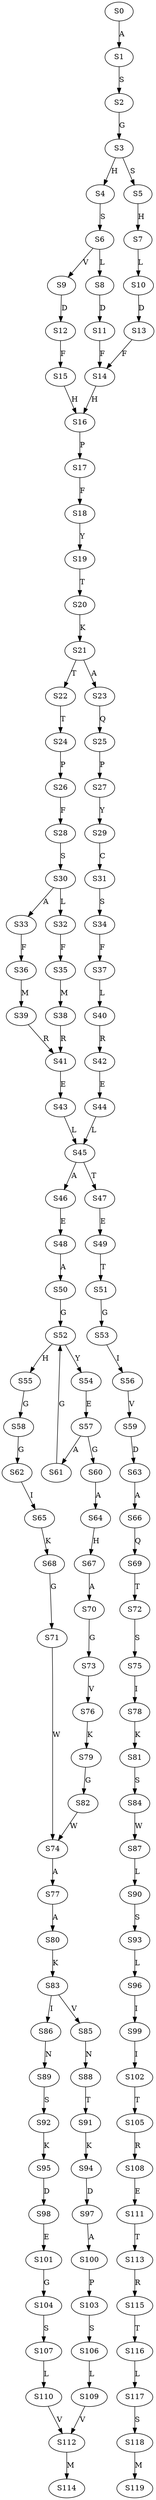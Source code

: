 strict digraph  {
	S0 -> S1 [ label = A ];
	S1 -> S2 [ label = S ];
	S2 -> S3 [ label = G ];
	S3 -> S4 [ label = H ];
	S3 -> S5 [ label = S ];
	S4 -> S6 [ label = S ];
	S5 -> S7 [ label = H ];
	S6 -> S8 [ label = L ];
	S6 -> S9 [ label = V ];
	S7 -> S10 [ label = L ];
	S8 -> S11 [ label = D ];
	S9 -> S12 [ label = D ];
	S10 -> S13 [ label = D ];
	S11 -> S14 [ label = F ];
	S12 -> S15 [ label = F ];
	S13 -> S14 [ label = F ];
	S14 -> S16 [ label = H ];
	S15 -> S16 [ label = H ];
	S16 -> S17 [ label = P ];
	S17 -> S18 [ label = F ];
	S18 -> S19 [ label = Y ];
	S19 -> S20 [ label = T ];
	S20 -> S21 [ label = K ];
	S21 -> S22 [ label = T ];
	S21 -> S23 [ label = A ];
	S22 -> S24 [ label = T ];
	S23 -> S25 [ label = Q ];
	S24 -> S26 [ label = P ];
	S25 -> S27 [ label = P ];
	S26 -> S28 [ label = F ];
	S27 -> S29 [ label = Y ];
	S28 -> S30 [ label = S ];
	S29 -> S31 [ label = C ];
	S30 -> S32 [ label = L ];
	S30 -> S33 [ label = A ];
	S31 -> S34 [ label = S ];
	S32 -> S35 [ label = F ];
	S33 -> S36 [ label = F ];
	S34 -> S37 [ label = F ];
	S35 -> S38 [ label = M ];
	S36 -> S39 [ label = M ];
	S37 -> S40 [ label = L ];
	S38 -> S41 [ label = R ];
	S39 -> S41 [ label = R ];
	S40 -> S42 [ label = R ];
	S41 -> S43 [ label = E ];
	S42 -> S44 [ label = E ];
	S43 -> S45 [ label = L ];
	S44 -> S45 [ label = L ];
	S45 -> S46 [ label = A ];
	S45 -> S47 [ label = T ];
	S46 -> S48 [ label = E ];
	S47 -> S49 [ label = E ];
	S48 -> S50 [ label = A ];
	S49 -> S51 [ label = T ];
	S50 -> S52 [ label = G ];
	S51 -> S53 [ label = G ];
	S52 -> S54 [ label = Y ];
	S52 -> S55 [ label = H ];
	S53 -> S56 [ label = I ];
	S54 -> S57 [ label = E ];
	S55 -> S58 [ label = G ];
	S56 -> S59 [ label = V ];
	S57 -> S60 [ label = G ];
	S57 -> S61 [ label = A ];
	S58 -> S62 [ label = G ];
	S59 -> S63 [ label = D ];
	S60 -> S64 [ label = A ];
	S61 -> S52 [ label = G ];
	S62 -> S65 [ label = I ];
	S63 -> S66 [ label = A ];
	S64 -> S67 [ label = H ];
	S65 -> S68 [ label = K ];
	S66 -> S69 [ label = Q ];
	S67 -> S70 [ label = A ];
	S68 -> S71 [ label = G ];
	S69 -> S72 [ label = T ];
	S70 -> S73 [ label = G ];
	S71 -> S74 [ label = W ];
	S72 -> S75 [ label = S ];
	S73 -> S76 [ label = V ];
	S74 -> S77 [ label = A ];
	S75 -> S78 [ label = I ];
	S76 -> S79 [ label = K ];
	S77 -> S80 [ label = A ];
	S78 -> S81 [ label = K ];
	S79 -> S82 [ label = G ];
	S80 -> S83 [ label = K ];
	S81 -> S84 [ label = S ];
	S82 -> S74 [ label = W ];
	S83 -> S85 [ label = V ];
	S83 -> S86 [ label = I ];
	S84 -> S87 [ label = W ];
	S85 -> S88 [ label = N ];
	S86 -> S89 [ label = N ];
	S87 -> S90 [ label = L ];
	S88 -> S91 [ label = T ];
	S89 -> S92 [ label = S ];
	S90 -> S93 [ label = S ];
	S91 -> S94 [ label = K ];
	S92 -> S95 [ label = K ];
	S93 -> S96 [ label = L ];
	S94 -> S97 [ label = D ];
	S95 -> S98 [ label = D ];
	S96 -> S99 [ label = I ];
	S97 -> S100 [ label = A ];
	S98 -> S101 [ label = E ];
	S99 -> S102 [ label = I ];
	S100 -> S103 [ label = P ];
	S101 -> S104 [ label = G ];
	S102 -> S105 [ label = T ];
	S103 -> S106 [ label = S ];
	S104 -> S107 [ label = S ];
	S105 -> S108 [ label = R ];
	S106 -> S109 [ label = L ];
	S107 -> S110 [ label = L ];
	S108 -> S111 [ label = E ];
	S109 -> S112 [ label = V ];
	S110 -> S112 [ label = V ];
	S111 -> S113 [ label = T ];
	S112 -> S114 [ label = M ];
	S113 -> S115 [ label = R ];
	S115 -> S116 [ label = T ];
	S116 -> S117 [ label = L ];
	S117 -> S118 [ label = S ];
	S118 -> S119 [ label = M ];
}
